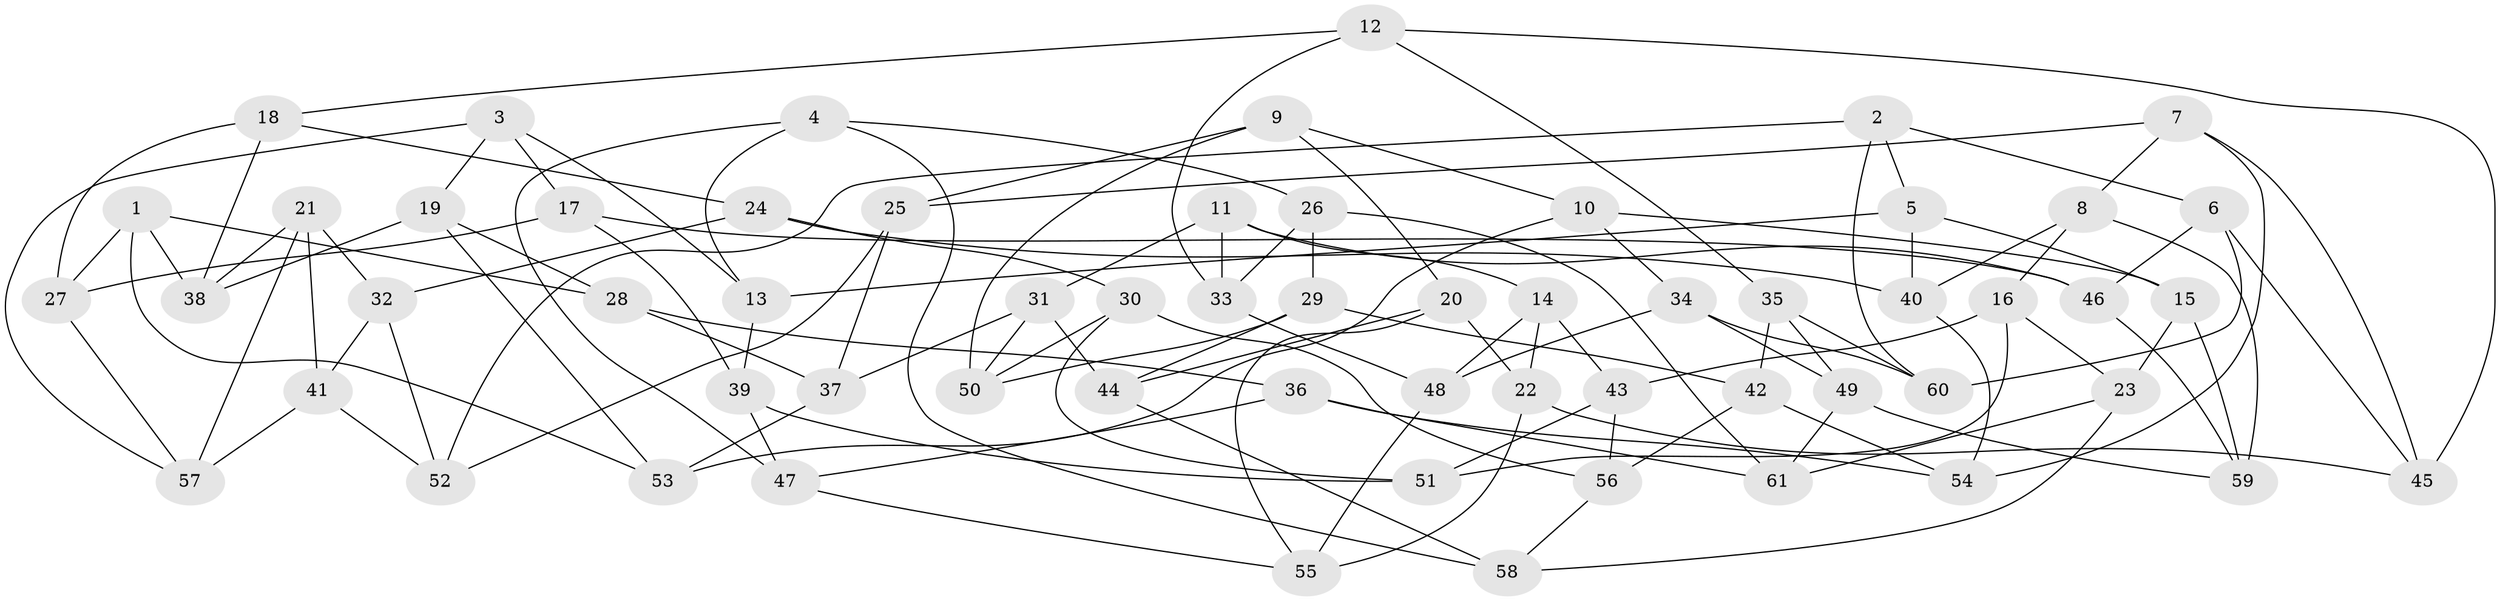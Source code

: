 // Generated by graph-tools (version 1.1) at 2025/16/03/09/25 04:16:27]
// undirected, 61 vertices, 122 edges
graph export_dot {
graph [start="1"]
  node [color=gray90,style=filled];
  1;
  2;
  3;
  4;
  5;
  6;
  7;
  8;
  9;
  10;
  11;
  12;
  13;
  14;
  15;
  16;
  17;
  18;
  19;
  20;
  21;
  22;
  23;
  24;
  25;
  26;
  27;
  28;
  29;
  30;
  31;
  32;
  33;
  34;
  35;
  36;
  37;
  38;
  39;
  40;
  41;
  42;
  43;
  44;
  45;
  46;
  47;
  48;
  49;
  50;
  51;
  52;
  53;
  54;
  55;
  56;
  57;
  58;
  59;
  60;
  61;
  1 -- 38;
  1 -- 27;
  1 -- 28;
  1 -- 53;
  2 -- 6;
  2 -- 52;
  2 -- 60;
  2 -- 5;
  3 -- 17;
  3 -- 57;
  3 -- 13;
  3 -- 19;
  4 -- 26;
  4 -- 47;
  4 -- 58;
  4 -- 13;
  5 -- 15;
  5 -- 40;
  5 -- 13;
  6 -- 60;
  6 -- 46;
  6 -- 45;
  7 -- 54;
  7 -- 8;
  7 -- 25;
  7 -- 45;
  8 -- 16;
  8 -- 40;
  8 -- 59;
  9 -- 25;
  9 -- 50;
  9 -- 20;
  9 -- 10;
  10 -- 34;
  10 -- 53;
  10 -- 15;
  11 -- 14;
  11 -- 31;
  11 -- 33;
  11 -- 46;
  12 -- 33;
  12 -- 18;
  12 -- 45;
  12 -- 35;
  13 -- 39;
  14 -- 22;
  14 -- 48;
  14 -- 43;
  15 -- 23;
  15 -- 59;
  16 -- 23;
  16 -- 51;
  16 -- 43;
  17 -- 27;
  17 -- 39;
  17 -- 46;
  18 -- 38;
  18 -- 24;
  18 -- 27;
  19 -- 28;
  19 -- 53;
  19 -- 38;
  20 -- 44;
  20 -- 55;
  20 -- 22;
  21 -- 38;
  21 -- 41;
  21 -- 57;
  21 -- 32;
  22 -- 45;
  22 -- 55;
  23 -- 58;
  23 -- 61;
  24 -- 30;
  24 -- 40;
  24 -- 32;
  25 -- 52;
  25 -- 37;
  26 -- 33;
  26 -- 29;
  26 -- 61;
  27 -- 57;
  28 -- 36;
  28 -- 37;
  29 -- 44;
  29 -- 42;
  29 -- 50;
  30 -- 56;
  30 -- 51;
  30 -- 50;
  31 -- 50;
  31 -- 37;
  31 -- 44;
  32 -- 41;
  32 -- 52;
  33 -- 48;
  34 -- 60;
  34 -- 48;
  34 -- 49;
  35 -- 42;
  35 -- 49;
  35 -- 60;
  36 -- 61;
  36 -- 47;
  36 -- 54;
  37 -- 53;
  39 -- 47;
  39 -- 51;
  40 -- 54;
  41 -- 52;
  41 -- 57;
  42 -- 56;
  42 -- 54;
  43 -- 51;
  43 -- 56;
  44 -- 58;
  46 -- 59;
  47 -- 55;
  48 -- 55;
  49 -- 61;
  49 -- 59;
  56 -- 58;
}
